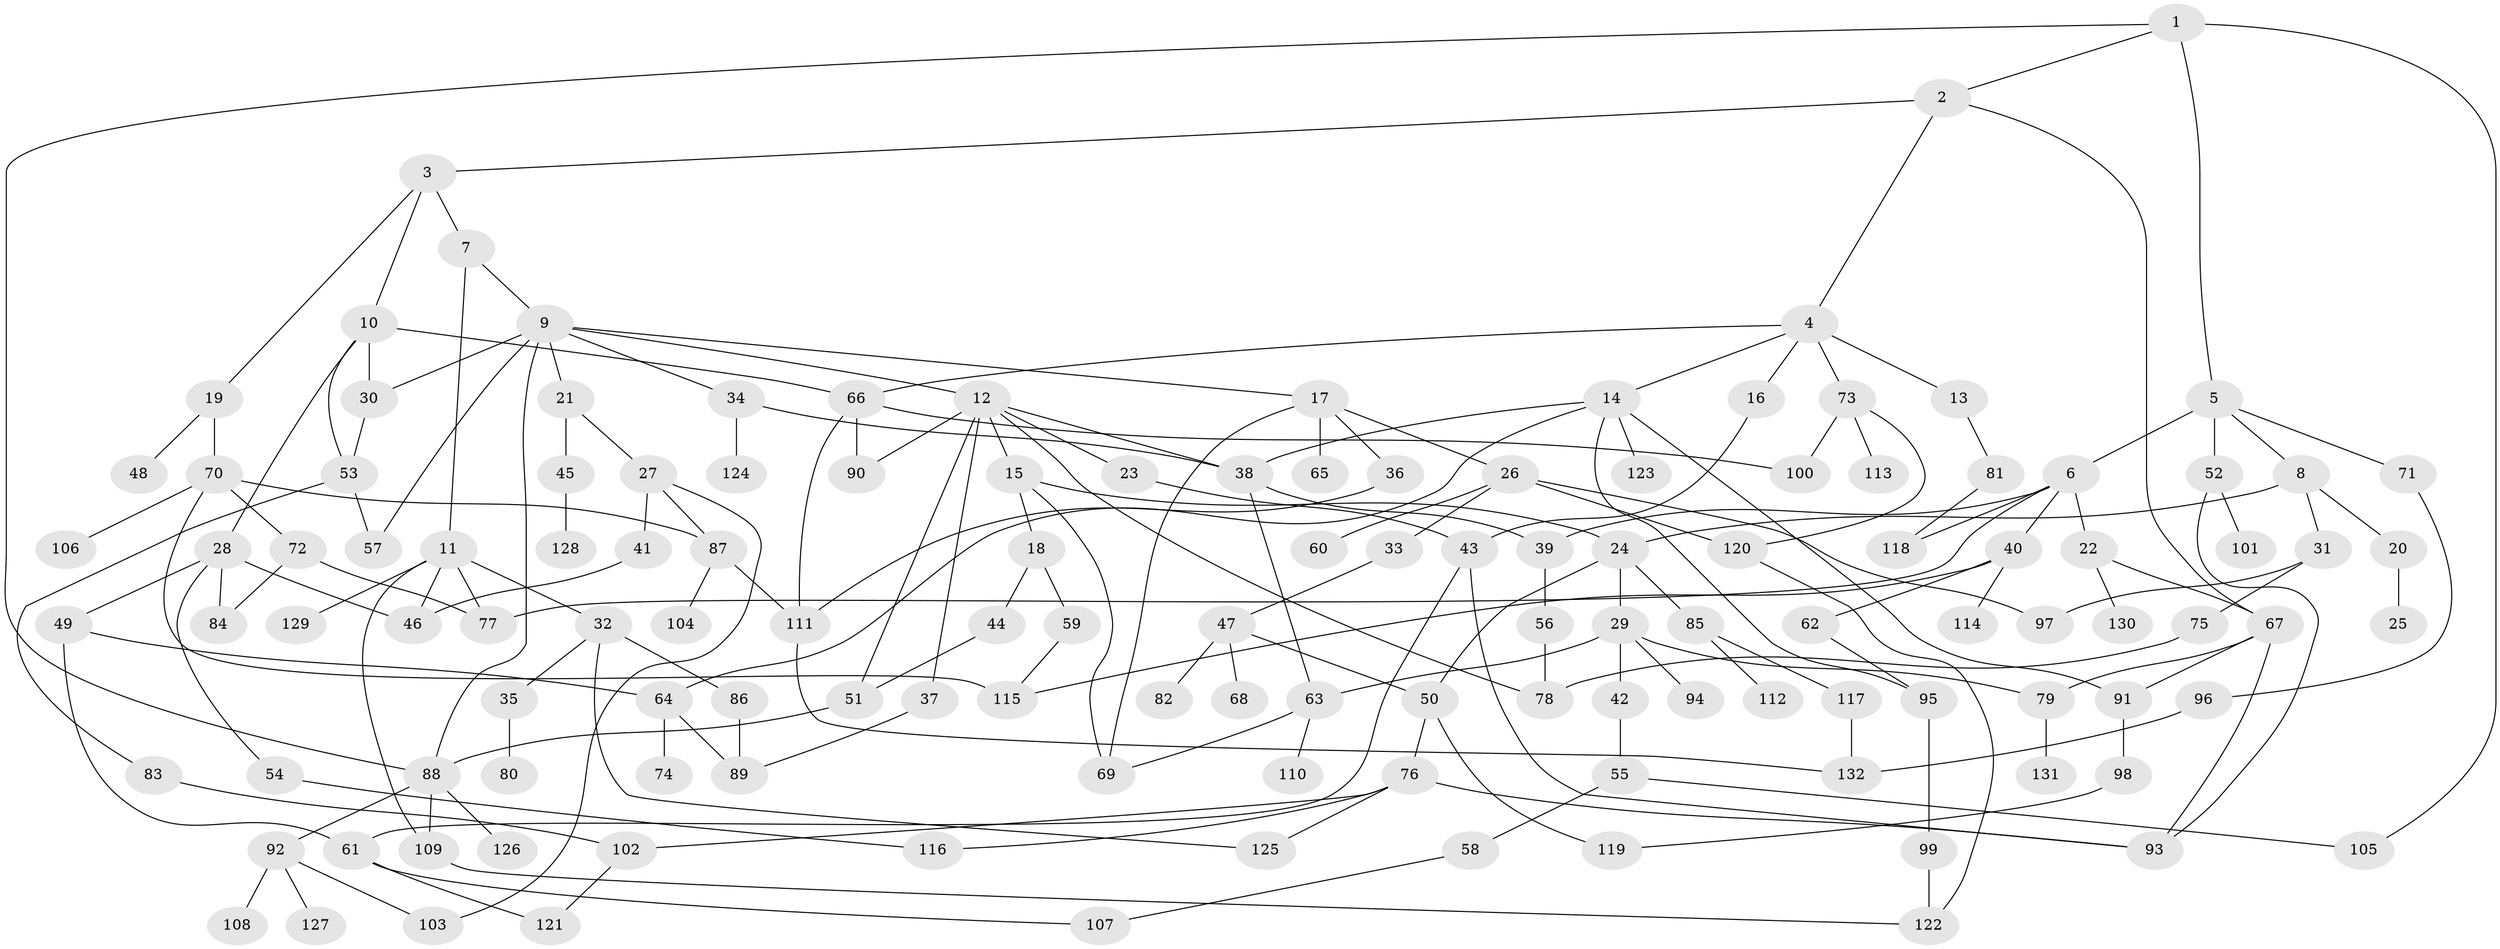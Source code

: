 // coarse degree distribution, {3: 0.21518987341772153, 2: 0.31645569620253167, 1: 0.24050632911392406, 4: 0.08860759493670886, 5: 0.06329113924050633, 9: 0.012658227848101266, 7: 0.012658227848101266, 14: 0.012658227848101266, 11: 0.012658227848101266, 10: 0.012658227848101266, 18: 0.012658227848101266}
// Generated by graph-tools (version 1.1) at 2025/46/03/04/25 21:46:09]
// undirected, 132 vertices, 188 edges
graph export_dot {
graph [start="1"]
  node [color=gray90,style=filled];
  1;
  2;
  3;
  4;
  5;
  6;
  7;
  8;
  9;
  10;
  11;
  12;
  13;
  14;
  15;
  16;
  17;
  18;
  19;
  20;
  21;
  22;
  23;
  24;
  25;
  26;
  27;
  28;
  29;
  30;
  31;
  32;
  33;
  34;
  35;
  36;
  37;
  38;
  39;
  40;
  41;
  42;
  43;
  44;
  45;
  46;
  47;
  48;
  49;
  50;
  51;
  52;
  53;
  54;
  55;
  56;
  57;
  58;
  59;
  60;
  61;
  62;
  63;
  64;
  65;
  66;
  67;
  68;
  69;
  70;
  71;
  72;
  73;
  74;
  75;
  76;
  77;
  78;
  79;
  80;
  81;
  82;
  83;
  84;
  85;
  86;
  87;
  88;
  89;
  90;
  91;
  92;
  93;
  94;
  95;
  96;
  97;
  98;
  99;
  100;
  101;
  102;
  103;
  104;
  105;
  106;
  107;
  108;
  109;
  110;
  111;
  112;
  113;
  114;
  115;
  116;
  117;
  118;
  119;
  120;
  121;
  122;
  123;
  124;
  125;
  126;
  127;
  128;
  129;
  130;
  131;
  132;
  1 -- 2;
  1 -- 5;
  1 -- 105;
  1 -- 88;
  2 -- 3;
  2 -- 4;
  2 -- 67;
  3 -- 7;
  3 -- 10;
  3 -- 19;
  4 -- 13;
  4 -- 14;
  4 -- 16;
  4 -- 73;
  4 -- 66;
  5 -- 6;
  5 -- 8;
  5 -- 52;
  5 -- 71;
  6 -- 22;
  6 -- 39;
  6 -- 40;
  6 -- 77;
  6 -- 118;
  7 -- 9;
  7 -- 11;
  8 -- 20;
  8 -- 31;
  8 -- 24;
  9 -- 12;
  9 -- 17;
  9 -- 21;
  9 -- 34;
  9 -- 88;
  9 -- 57;
  9 -- 30;
  10 -- 28;
  10 -- 30;
  10 -- 53;
  10 -- 66;
  11 -- 32;
  11 -- 129;
  11 -- 46;
  11 -- 77;
  11 -- 109;
  12 -- 15;
  12 -- 23;
  12 -- 37;
  12 -- 51;
  12 -- 78;
  12 -- 90;
  12 -- 38;
  13 -- 81;
  14 -- 38;
  14 -- 95;
  14 -- 123;
  14 -- 64;
  14 -- 91;
  15 -- 18;
  15 -- 24;
  15 -- 69;
  16 -- 43;
  17 -- 26;
  17 -- 36;
  17 -- 65;
  17 -- 69;
  18 -- 44;
  18 -- 59;
  19 -- 48;
  19 -- 70;
  20 -- 25;
  21 -- 27;
  21 -- 45;
  22 -- 67;
  22 -- 130;
  23 -- 43;
  24 -- 29;
  24 -- 85;
  24 -- 50;
  26 -- 33;
  26 -- 60;
  26 -- 120;
  26 -- 97;
  27 -- 41;
  27 -- 87;
  27 -- 103;
  28 -- 46;
  28 -- 49;
  28 -- 54;
  28 -- 84;
  29 -- 42;
  29 -- 63;
  29 -- 79;
  29 -- 94;
  30 -- 53;
  31 -- 75;
  31 -- 97;
  32 -- 35;
  32 -- 86;
  32 -- 125;
  33 -- 47;
  34 -- 124;
  34 -- 38;
  35 -- 80;
  36 -- 111;
  37 -- 89;
  38 -- 39;
  38 -- 63;
  39 -- 56;
  40 -- 62;
  40 -- 114;
  40 -- 115;
  41 -- 46;
  42 -- 55;
  43 -- 61;
  43 -- 93;
  44 -- 51;
  45 -- 128;
  47 -- 50;
  47 -- 68;
  47 -- 82;
  49 -- 61;
  49 -- 64;
  50 -- 76;
  50 -- 119;
  51 -- 88;
  52 -- 93;
  52 -- 101;
  53 -- 57;
  53 -- 83;
  54 -- 116;
  55 -- 58;
  55 -- 105;
  56 -- 78;
  58 -- 107;
  59 -- 115;
  61 -- 107;
  61 -- 121;
  62 -- 95;
  63 -- 69;
  63 -- 110;
  64 -- 74;
  64 -- 89;
  66 -- 90;
  66 -- 100;
  66 -- 111;
  67 -- 91;
  67 -- 79;
  67 -- 93;
  70 -- 72;
  70 -- 87;
  70 -- 106;
  70 -- 115;
  71 -- 96;
  72 -- 77;
  72 -- 84;
  73 -- 100;
  73 -- 113;
  73 -- 120;
  75 -- 78;
  76 -- 102;
  76 -- 116;
  76 -- 125;
  76 -- 93;
  79 -- 131;
  81 -- 118;
  83 -- 102;
  85 -- 112;
  85 -- 117;
  86 -- 89;
  87 -- 104;
  87 -- 111;
  88 -- 92;
  88 -- 109;
  88 -- 126;
  91 -- 98;
  92 -- 103;
  92 -- 108;
  92 -- 127;
  95 -- 99;
  96 -- 132;
  98 -- 119;
  99 -- 122;
  102 -- 121;
  109 -- 122;
  111 -- 132;
  117 -- 132;
  120 -- 122;
}
